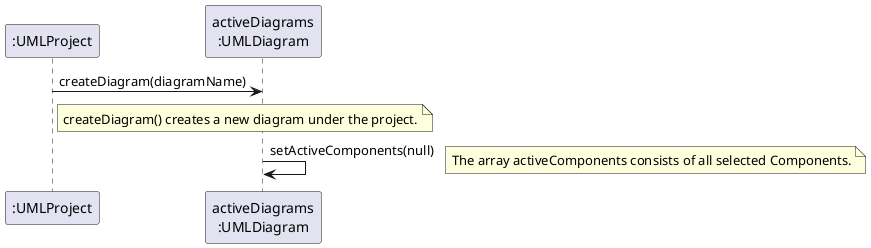 Create a UML Diagram instance

@startuml

    ":UMLProject" -> "activeDiagrams\n:UMLDiagram": createDiagram(diagramName)
    note right ":UMLProject": createDiagram() creates a new diagram under the project.

    "activeDiagrams\n:UMLDiagram" -> "activeDiagrams\n:UMLDiagram": setActiveComponents(null)
    note right
        The array activeComponents consists of all selected Components.
    end note

@endtuml
